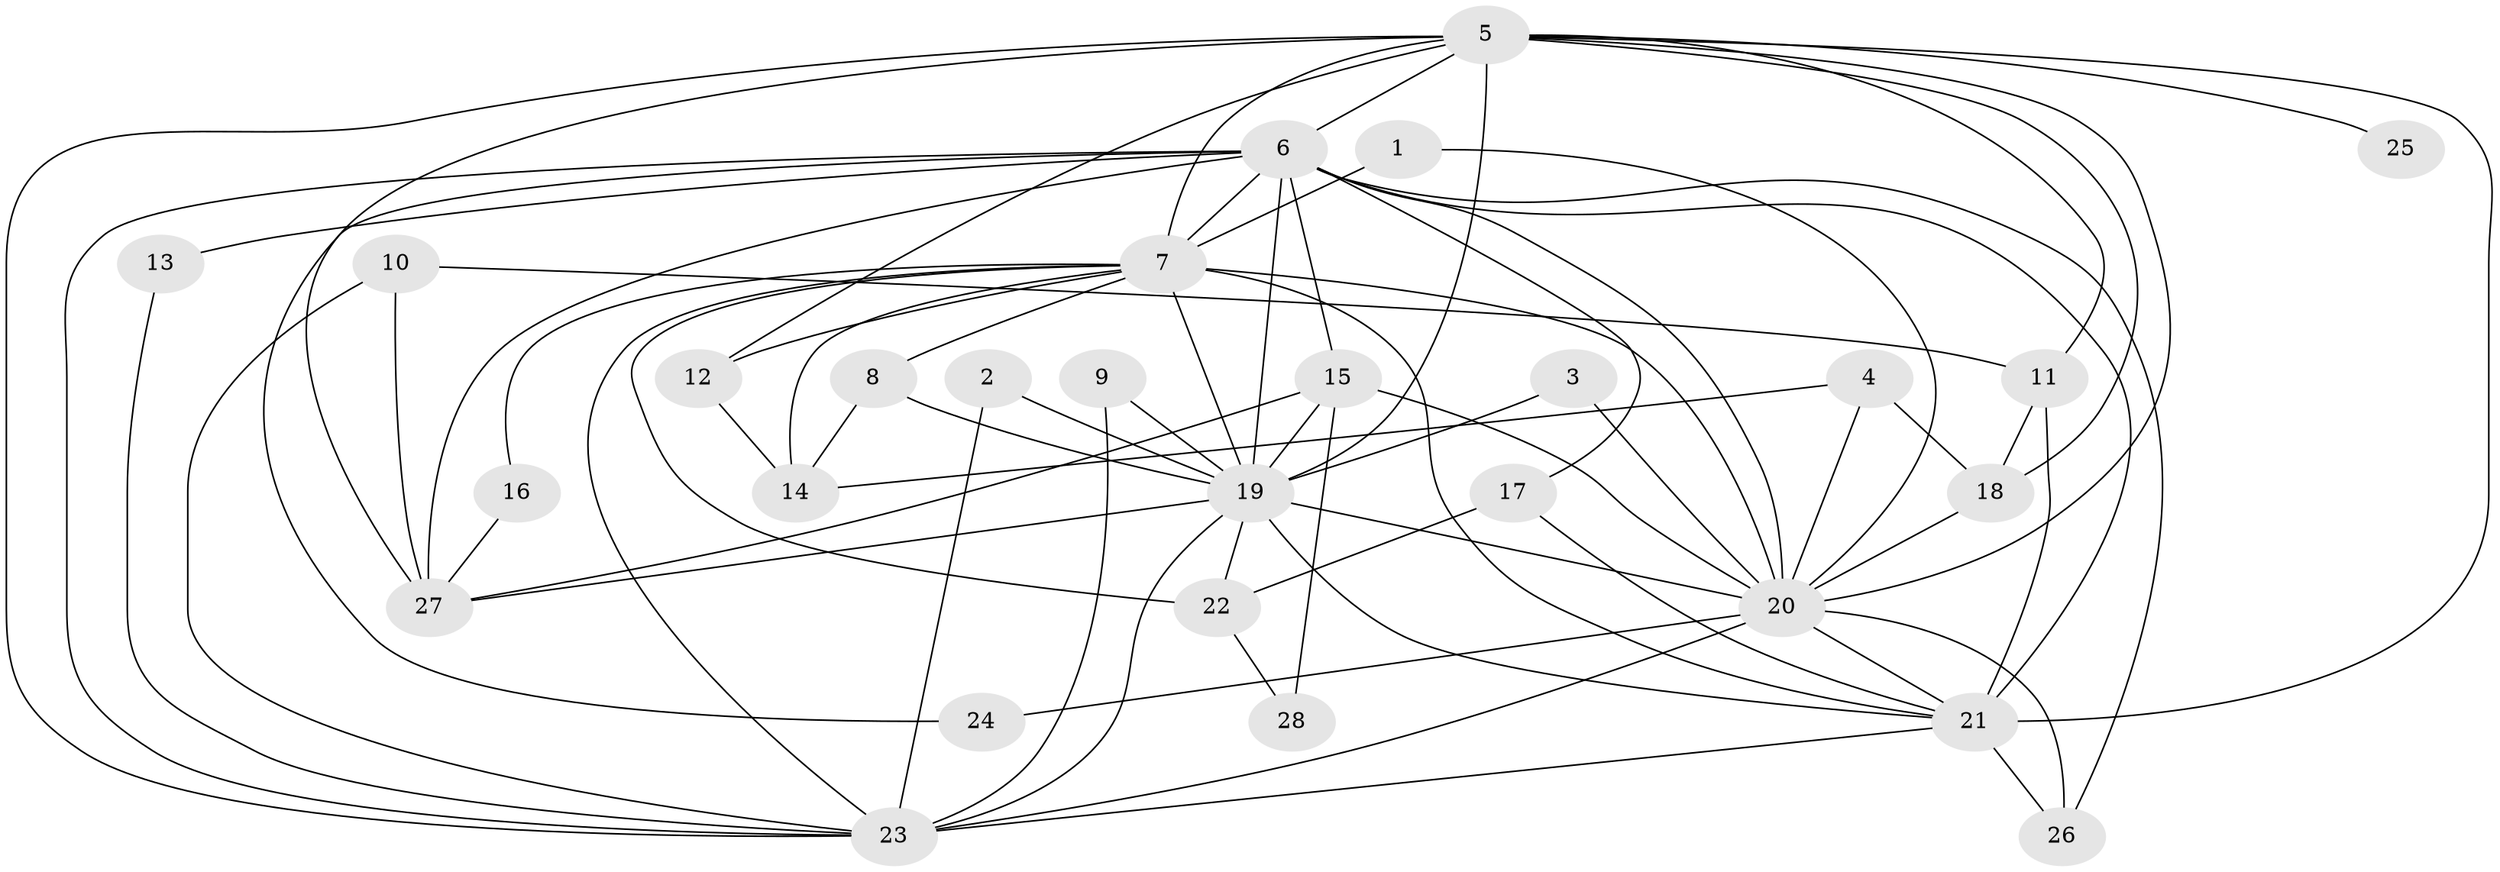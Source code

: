 // original degree distribution, {19: 0.03571428571428571, 14: 0.03571428571428571, 15: 0.017857142857142856, 13: 0.03571428571428571, 12: 0.017857142857142856, 18: 0.03571428571428571, 5: 0.05357142857142857, 2: 0.5714285714285714, 3: 0.125, 4: 0.05357142857142857, 7: 0.017857142857142856}
// Generated by graph-tools (version 1.1) at 2025/36/03/04/25 23:36:21]
// undirected, 28 vertices, 71 edges
graph export_dot {
  node [color=gray90,style=filled];
  1;
  2;
  3;
  4;
  5;
  6;
  7;
  8;
  9;
  10;
  11;
  12;
  13;
  14;
  15;
  16;
  17;
  18;
  19;
  20;
  21;
  22;
  23;
  24;
  25;
  26;
  27;
  28;
  1 -- 7 [weight=1.0];
  1 -- 20 [weight=1.0];
  2 -- 19 [weight=1.0];
  2 -- 23 [weight=1.0];
  3 -- 19 [weight=1.0];
  3 -- 20 [weight=1.0];
  4 -- 14 [weight=1.0];
  4 -- 18 [weight=1.0];
  4 -- 20 [weight=1.0];
  5 -- 6 [weight=6.0];
  5 -- 7 [weight=2.0];
  5 -- 11 [weight=1.0];
  5 -- 12 [weight=1.0];
  5 -- 18 [weight=1.0];
  5 -- 19 [weight=2.0];
  5 -- 20 [weight=4.0];
  5 -- 21 [weight=3.0];
  5 -- 23 [weight=2.0];
  5 -- 25 [weight=2.0];
  5 -- 27 [weight=1.0];
  6 -- 7 [weight=3.0];
  6 -- 13 [weight=2.0];
  6 -- 15 [weight=1.0];
  6 -- 17 [weight=1.0];
  6 -- 19 [weight=3.0];
  6 -- 20 [weight=5.0];
  6 -- 21 [weight=2.0];
  6 -- 23 [weight=2.0];
  6 -- 24 [weight=1.0];
  6 -- 26 [weight=1.0];
  6 -- 27 [weight=2.0];
  7 -- 8 [weight=1.0];
  7 -- 12 [weight=2.0];
  7 -- 14 [weight=1.0];
  7 -- 16 [weight=1.0];
  7 -- 19 [weight=2.0];
  7 -- 20 [weight=2.0];
  7 -- 21 [weight=1.0];
  7 -- 22 [weight=2.0];
  7 -- 23 [weight=1.0];
  8 -- 14 [weight=1.0];
  8 -- 19 [weight=1.0];
  9 -- 19 [weight=1.0];
  9 -- 23 [weight=1.0];
  10 -- 11 [weight=1.0];
  10 -- 23 [weight=1.0];
  10 -- 27 [weight=1.0];
  11 -- 18 [weight=1.0];
  11 -- 21 [weight=1.0];
  12 -- 14 [weight=1.0];
  13 -- 23 [weight=1.0];
  15 -- 19 [weight=1.0];
  15 -- 20 [weight=1.0];
  15 -- 27 [weight=1.0];
  15 -- 28 [weight=1.0];
  16 -- 27 [weight=1.0];
  17 -- 21 [weight=1.0];
  17 -- 22 [weight=1.0];
  18 -- 20 [weight=1.0];
  19 -- 20 [weight=2.0];
  19 -- 21 [weight=1.0];
  19 -- 22 [weight=1.0];
  19 -- 23 [weight=2.0];
  19 -- 27 [weight=1.0];
  20 -- 21 [weight=2.0];
  20 -- 23 [weight=3.0];
  20 -- 24 [weight=2.0];
  20 -- 26 [weight=1.0];
  21 -- 23 [weight=1.0];
  21 -- 26 [weight=1.0];
  22 -- 28 [weight=1.0];
}
